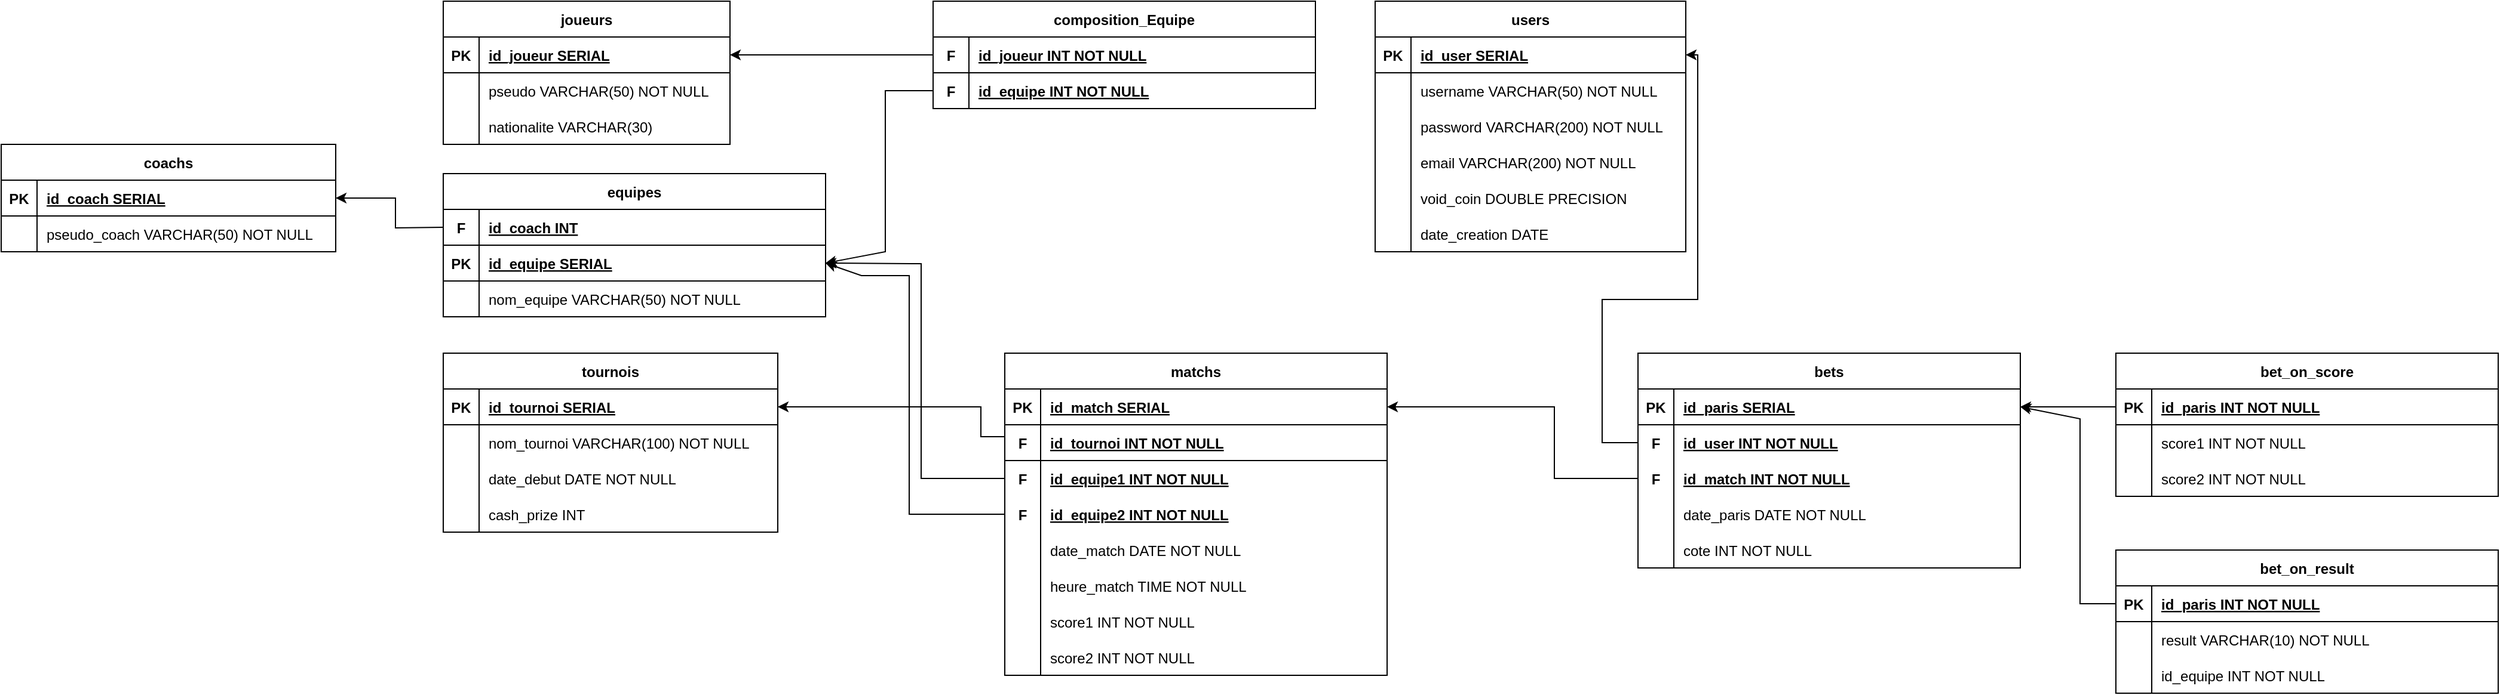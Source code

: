 <mxfile version="26.1.0">
  <diagram name="Page-1" id="vqbJrjX6fHMkQ4bgBdFh">
    <mxGraphModel dx="4336" dy="1039" grid="1" gridSize="10" guides="1" tooltips="1" connect="1" arrows="1" fold="1" page="1" pageScale="1" pageWidth="827" pageHeight="1169" math="0" shadow="0">
      <root>
        <mxCell id="0" />
        <mxCell id="1" parent="0" />
        <mxCell id="KpRYKvbn8rN9d8wlxw8i-1" value="tournois" style="shape=table;startSize=30;container=1;collapsible=1;childLayout=tableLayout;fixedRows=1;rowLines=0;fontStyle=1;align=center;resizeLast=1;" vertex="1" parent="1">
          <mxGeometry x="-1250" y="585" width="280" height="150" as="geometry" />
        </mxCell>
        <mxCell id="KpRYKvbn8rN9d8wlxw8i-2" value="" style="shape=tableRow;horizontal=0;startSize=0;swimlaneHead=0;swimlaneBody=0;fillColor=none;collapsible=0;dropTarget=0;points=[[0,0.5],[1,0.5]];portConstraint=eastwest;strokeColor=inherit;top=0;left=0;right=0;bottom=1;" vertex="1" parent="KpRYKvbn8rN9d8wlxw8i-1">
          <mxGeometry y="30" width="280" height="30" as="geometry" />
        </mxCell>
        <mxCell id="KpRYKvbn8rN9d8wlxw8i-3" value="PK" style="shape=partialRectangle;overflow=hidden;connectable=0;fillColor=none;strokeColor=inherit;top=0;left=0;bottom=0;right=0;fontStyle=1;" vertex="1" parent="KpRYKvbn8rN9d8wlxw8i-2">
          <mxGeometry width="30" height="30" as="geometry">
            <mxRectangle width="30" height="30" as="alternateBounds" />
          </mxGeometry>
        </mxCell>
        <mxCell id="KpRYKvbn8rN9d8wlxw8i-4" value="id_tournoi SERIAL " style="shape=partialRectangle;overflow=hidden;connectable=0;fillColor=none;align=left;strokeColor=inherit;top=0;left=0;bottom=0;right=0;spacingLeft=6;fontStyle=5;" vertex="1" parent="KpRYKvbn8rN9d8wlxw8i-2">
          <mxGeometry x="30" width="250" height="30" as="geometry">
            <mxRectangle width="250" height="30" as="alternateBounds" />
          </mxGeometry>
        </mxCell>
        <mxCell id="KpRYKvbn8rN9d8wlxw8i-5" value="" style="shape=tableRow;horizontal=0;startSize=0;swimlaneHead=0;swimlaneBody=0;fillColor=none;collapsible=0;dropTarget=0;points=[[0,0.5],[1,0.5]];portConstraint=eastwest;strokeColor=inherit;top=0;left=0;right=0;bottom=0;" vertex="1" parent="KpRYKvbn8rN9d8wlxw8i-1">
          <mxGeometry y="60" width="280" height="30" as="geometry" />
        </mxCell>
        <mxCell id="KpRYKvbn8rN9d8wlxw8i-6" value="" style="shape=partialRectangle;overflow=hidden;connectable=0;fillColor=none;strokeColor=inherit;top=0;left=0;bottom=0;right=0;" vertex="1" parent="KpRYKvbn8rN9d8wlxw8i-5">
          <mxGeometry width="30" height="30" as="geometry">
            <mxRectangle width="30" height="30" as="alternateBounds" />
          </mxGeometry>
        </mxCell>
        <mxCell id="KpRYKvbn8rN9d8wlxw8i-7" value="nom_tournoi VARCHAR(100) NOT NULL" style="shape=partialRectangle;overflow=hidden;connectable=0;fillColor=none;align=left;strokeColor=inherit;top=0;left=0;bottom=0;right=0;spacingLeft=6;" vertex="1" parent="KpRYKvbn8rN9d8wlxw8i-5">
          <mxGeometry x="30" width="250" height="30" as="geometry">
            <mxRectangle width="250" height="30" as="alternateBounds" />
          </mxGeometry>
        </mxCell>
        <mxCell id="KpRYKvbn8rN9d8wlxw8i-8" value="" style="shape=tableRow;horizontal=0;startSize=0;swimlaneHead=0;swimlaneBody=0;fillColor=none;collapsible=0;dropTarget=0;points=[[0,0.5],[1,0.5]];portConstraint=eastwest;strokeColor=inherit;top=0;left=0;right=0;bottom=0;" vertex="1" parent="KpRYKvbn8rN9d8wlxw8i-1">
          <mxGeometry y="90" width="280" height="30" as="geometry" />
        </mxCell>
        <mxCell id="KpRYKvbn8rN9d8wlxw8i-9" value="" style="shape=partialRectangle;overflow=hidden;connectable=0;fillColor=none;strokeColor=inherit;top=0;left=0;bottom=0;right=0;" vertex="1" parent="KpRYKvbn8rN9d8wlxw8i-8">
          <mxGeometry width="30" height="30" as="geometry">
            <mxRectangle width="30" height="30" as="alternateBounds" />
          </mxGeometry>
        </mxCell>
        <mxCell id="KpRYKvbn8rN9d8wlxw8i-10" value="date_debut DATE NOT NULL" style="shape=partialRectangle;overflow=hidden;connectable=0;fillColor=none;align=left;strokeColor=inherit;top=0;left=0;bottom=0;right=0;spacingLeft=6;" vertex="1" parent="KpRYKvbn8rN9d8wlxw8i-8">
          <mxGeometry x="30" width="250" height="30" as="geometry">
            <mxRectangle width="250" height="30" as="alternateBounds" />
          </mxGeometry>
        </mxCell>
        <mxCell id="KpRYKvbn8rN9d8wlxw8i-11" value="" style="shape=tableRow;horizontal=0;startSize=0;swimlaneHead=0;swimlaneBody=0;fillColor=none;collapsible=0;dropTarget=0;points=[[0,0.5],[1,0.5]];portConstraint=eastwest;strokeColor=inherit;top=0;left=0;right=0;bottom=0;" vertex="1" parent="KpRYKvbn8rN9d8wlxw8i-1">
          <mxGeometry y="120" width="280" height="30" as="geometry" />
        </mxCell>
        <mxCell id="KpRYKvbn8rN9d8wlxw8i-12" value="" style="shape=partialRectangle;overflow=hidden;connectable=0;fillColor=none;strokeColor=inherit;top=0;left=0;bottom=0;right=0;" vertex="1" parent="KpRYKvbn8rN9d8wlxw8i-11">
          <mxGeometry width="30" height="30" as="geometry">
            <mxRectangle width="30" height="30" as="alternateBounds" />
          </mxGeometry>
        </mxCell>
        <mxCell id="KpRYKvbn8rN9d8wlxw8i-13" value="cash_prize INT" style="shape=partialRectangle;overflow=hidden;connectable=0;fillColor=none;align=left;strokeColor=inherit;top=0;left=0;bottom=0;right=0;spacingLeft=6;" vertex="1" parent="KpRYKvbn8rN9d8wlxw8i-11">
          <mxGeometry x="30" width="250" height="30" as="geometry">
            <mxRectangle width="250" height="30" as="alternateBounds" />
          </mxGeometry>
        </mxCell>
        <mxCell id="KpRYKvbn8rN9d8wlxw8i-14" value="coachs" style="shape=table;startSize=30;container=1;collapsible=1;childLayout=tableLayout;fixedRows=1;rowLines=0;fontStyle=1;align=center;resizeLast=1;" vertex="1" parent="1">
          <mxGeometry x="-1620" y="410" width="280" height="90" as="geometry" />
        </mxCell>
        <mxCell id="KpRYKvbn8rN9d8wlxw8i-15" value="" style="shape=tableRow;horizontal=0;startSize=0;swimlaneHead=0;swimlaneBody=0;fillColor=none;collapsible=0;dropTarget=0;points=[[0,0.5],[1,0.5]];portConstraint=eastwest;strokeColor=inherit;top=0;left=0;right=0;bottom=1;" vertex="1" parent="KpRYKvbn8rN9d8wlxw8i-14">
          <mxGeometry y="30" width="280" height="30" as="geometry" />
        </mxCell>
        <mxCell id="KpRYKvbn8rN9d8wlxw8i-16" value="PK" style="shape=partialRectangle;overflow=hidden;connectable=0;fillColor=none;strokeColor=inherit;top=0;left=0;bottom=0;right=0;fontStyle=1;" vertex="1" parent="KpRYKvbn8rN9d8wlxw8i-15">
          <mxGeometry width="30" height="30" as="geometry">
            <mxRectangle width="30" height="30" as="alternateBounds" />
          </mxGeometry>
        </mxCell>
        <mxCell id="KpRYKvbn8rN9d8wlxw8i-17" value="id_coach SERIAL " style="shape=partialRectangle;overflow=hidden;connectable=0;fillColor=none;align=left;strokeColor=inherit;top=0;left=0;bottom=0;right=0;spacingLeft=6;fontStyle=5;" vertex="1" parent="KpRYKvbn8rN9d8wlxw8i-15">
          <mxGeometry x="30" width="250" height="30" as="geometry">
            <mxRectangle width="250" height="30" as="alternateBounds" />
          </mxGeometry>
        </mxCell>
        <mxCell id="KpRYKvbn8rN9d8wlxw8i-18" value="" style="shape=tableRow;horizontal=0;startSize=0;swimlaneHead=0;swimlaneBody=0;fillColor=none;collapsible=0;dropTarget=0;points=[[0,0.5],[1,0.5]];portConstraint=eastwest;strokeColor=inherit;top=0;left=0;right=0;bottom=0;" vertex="1" parent="KpRYKvbn8rN9d8wlxw8i-14">
          <mxGeometry y="60" width="280" height="30" as="geometry" />
        </mxCell>
        <mxCell id="KpRYKvbn8rN9d8wlxw8i-19" value="" style="shape=partialRectangle;overflow=hidden;connectable=0;fillColor=none;strokeColor=inherit;top=0;left=0;bottom=0;right=0;" vertex="1" parent="KpRYKvbn8rN9d8wlxw8i-18">
          <mxGeometry width="30" height="30" as="geometry">
            <mxRectangle width="30" height="30" as="alternateBounds" />
          </mxGeometry>
        </mxCell>
        <mxCell id="KpRYKvbn8rN9d8wlxw8i-20" value="pseudo_coach VARCHAR(50) NOT NULL" style="shape=partialRectangle;overflow=hidden;connectable=0;fillColor=none;align=left;strokeColor=inherit;top=0;left=0;bottom=0;right=0;spacingLeft=6;" vertex="1" parent="KpRYKvbn8rN9d8wlxw8i-18">
          <mxGeometry x="30" width="250" height="30" as="geometry">
            <mxRectangle width="250" height="30" as="alternateBounds" />
          </mxGeometry>
        </mxCell>
        <mxCell id="KpRYKvbn8rN9d8wlxw8i-21" value="equipes" style="shape=table;startSize=30;container=1;collapsible=1;childLayout=tableLayout;fixedRows=1;rowLines=0;fontStyle=1;align=center;resizeLast=1;" vertex="1" parent="1">
          <mxGeometry x="-1250" y="434.5" width="320" height="120" as="geometry" />
        </mxCell>
        <mxCell id="KpRYKvbn8rN9d8wlxw8i-22" value="" style="shape=tableRow;horizontal=0;startSize=0;swimlaneHead=0;swimlaneBody=0;fillColor=none;collapsible=0;dropTarget=0;points=[[0,0.5],[1,0.5]];portConstraint=eastwest;strokeColor=inherit;top=0;left=0;right=0;bottom=1;" vertex="1" parent="KpRYKvbn8rN9d8wlxw8i-21">
          <mxGeometry y="30" width="320" height="30" as="geometry" />
        </mxCell>
        <mxCell id="KpRYKvbn8rN9d8wlxw8i-23" value="F" style="shape=partialRectangle;overflow=hidden;connectable=0;fillColor=none;strokeColor=inherit;top=0;left=0;bottom=0;right=0;fontStyle=1;" vertex="1" parent="KpRYKvbn8rN9d8wlxw8i-22">
          <mxGeometry width="30" height="30" as="geometry">
            <mxRectangle width="30" height="30" as="alternateBounds" />
          </mxGeometry>
        </mxCell>
        <mxCell id="KpRYKvbn8rN9d8wlxw8i-24" value="id_coach INT" style="shape=partialRectangle;overflow=hidden;connectable=0;fillColor=none;align=left;strokeColor=inherit;top=0;left=0;bottom=0;right=0;spacingLeft=6;fontStyle=5;" vertex="1" parent="KpRYKvbn8rN9d8wlxw8i-22">
          <mxGeometry x="30" width="290" height="30" as="geometry">
            <mxRectangle width="290" height="30" as="alternateBounds" />
          </mxGeometry>
        </mxCell>
        <mxCell id="KpRYKvbn8rN9d8wlxw8i-25" value="" style="shape=tableRow;horizontal=0;startSize=0;swimlaneHead=0;swimlaneBody=0;fillColor=none;collapsible=0;dropTarget=0;points=[[0,0.5],[1,0.5]];portConstraint=eastwest;strokeColor=inherit;top=0;left=0;right=0;bottom=1;" vertex="1" parent="KpRYKvbn8rN9d8wlxw8i-21">
          <mxGeometry y="60" width="320" height="30" as="geometry" />
        </mxCell>
        <mxCell id="KpRYKvbn8rN9d8wlxw8i-26" value="PK" style="shape=partialRectangle;overflow=hidden;connectable=0;fillColor=none;strokeColor=inherit;top=0;left=0;bottom=0;right=0;fontStyle=1;" vertex="1" parent="KpRYKvbn8rN9d8wlxw8i-25">
          <mxGeometry width="30" height="30" as="geometry">
            <mxRectangle width="30" height="30" as="alternateBounds" />
          </mxGeometry>
        </mxCell>
        <mxCell id="KpRYKvbn8rN9d8wlxw8i-27" value="id_equipe SERIAL " style="shape=partialRectangle;overflow=hidden;connectable=0;fillColor=none;align=left;strokeColor=inherit;top=0;left=0;bottom=0;right=0;spacingLeft=6;fontStyle=5;" vertex="1" parent="KpRYKvbn8rN9d8wlxw8i-25">
          <mxGeometry x="30" width="290" height="30" as="geometry">
            <mxRectangle width="290" height="30" as="alternateBounds" />
          </mxGeometry>
        </mxCell>
        <mxCell id="KpRYKvbn8rN9d8wlxw8i-28" value="" style="shape=tableRow;horizontal=0;startSize=0;swimlaneHead=0;swimlaneBody=0;fillColor=none;collapsible=0;dropTarget=0;points=[[0,0.5],[1,0.5]];portConstraint=eastwest;strokeColor=inherit;top=0;left=0;right=0;bottom=0;" vertex="1" parent="KpRYKvbn8rN9d8wlxw8i-21">
          <mxGeometry y="90" width="320" height="30" as="geometry" />
        </mxCell>
        <mxCell id="KpRYKvbn8rN9d8wlxw8i-29" value="" style="shape=partialRectangle;overflow=hidden;connectable=0;fillColor=none;strokeColor=inherit;top=0;left=0;bottom=0;right=0;" vertex="1" parent="KpRYKvbn8rN9d8wlxw8i-28">
          <mxGeometry width="30" height="30" as="geometry">
            <mxRectangle width="30" height="30" as="alternateBounds" />
          </mxGeometry>
        </mxCell>
        <mxCell id="KpRYKvbn8rN9d8wlxw8i-30" value="nom_equipe VARCHAR(50) NOT NULL" style="shape=partialRectangle;overflow=hidden;connectable=0;fillColor=none;align=left;strokeColor=inherit;top=0;left=0;bottom=0;right=0;spacingLeft=6;" vertex="1" parent="KpRYKvbn8rN9d8wlxw8i-28">
          <mxGeometry x="30" width="290" height="30" as="geometry">
            <mxRectangle width="290" height="30" as="alternateBounds" />
          </mxGeometry>
        </mxCell>
        <mxCell id="KpRYKvbn8rN9d8wlxw8i-34" value="joueurs" style="shape=table;startSize=30;container=1;collapsible=1;childLayout=tableLayout;fixedRows=1;rowLines=0;fontStyle=1;align=center;resizeLast=1;" vertex="1" parent="1">
          <mxGeometry x="-1250" y="290" width="240" height="120" as="geometry" />
        </mxCell>
        <mxCell id="KpRYKvbn8rN9d8wlxw8i-35" value="" style="shape=tableRow;horizontal=0;startSize=0;swimlaneHead=0;swimlaneBody=0;fillColor=none;collapsible=0;dropTarget=0;points=[[0,0.5],[1,0.5]];portConstraint=eastwest;strokeColor=inherit;top=0;left=0;right=0;bottom=1;" vertex="1" parent="KpRYKvbn8rN9d8wlxw8i-34">
          <mxGeometry y="30" width="240" height="30" as="geometry" />
        </mxCell>
        <mxCell id="KpRYKvbn8rN9d8wlxw8i-36" value="PK" style="shape=partialRectangle;overflow=hidden;connectable=0;fillColor=none;strokeColor=inherit;top=0;left=0;bottom=0;right=0;fontStyle=1;" vertex="1" parent="KpRYKvbn8rN9d8wlxw8i-35">
          <mxGeometry width="30" height="30" as="geometry">
            <mxRectangle width="30" height="30" as="alternateBounds" />
          </mxGeometry>
        </mxCell>
        <mxCell id="KpRYKvbn8rN9d8wlxw8i-37" value="id_joueur SERIAL " style="shape=partialRectangle;overflow=hidden;connectable=0;fillColor=none;align=left;strokeColor=inherit;top=0;left=0;bottom=0;right=0;spacingLeft=6;fontStyle=5;" vertex="1" parent="KpRYKvbn8rN9d8wlxw8i-35">
          <mxGeometry x="30" width="210" height="30" as="geometry">
            <mxRectangle width="210" height="30" as="alternateBounds" />
          </mxGeometry>
        </mxCell>
        <mxCell id="KpRYKvbn8rN9d8wlxw8i-38" value="" style="shape=tableRow;horizontal=0;startSize=0;swimlaneHead=0;swimlaneBody=0;fillColor=none;collapsible=0;dropTarget=0;points=[[0,0.5],[1,0.5]];portConstraint=eastwest;strokeColor=inherit;top=0;left=0;right=0;bottom=0;" vertex="1" parent="KpRYKvbn8rN9d8wlxw8i-34">
          <mxGeometry y="60" width="240" height="30" as="geometry" />
        </mxCell>
        <mxCell id="KpRYKvbn8rN9d8wlxw8i-39" value="" style="shape=partialRectangle;overflow=hidden;connectable=0;fillColor=none;strokeColor=inherit;top=0;left=0;bottom=0;right=0;" vertex="1" parent="KpRYKvbn8rN9d8wlxw8i-38">
          <mxGeometry width="30" height="30" as="geometry">
            <mxRectangle width="30" height="30" as="alternateBounds" />
          </mxGeometry>
        </mxCell>
        <mxCell id="KpRYKvbn8rN9d8wlxw8i-40" value="pseudo VARCHAR(50) NOT NULL" style="shape=partialRectangle;overflow=hidden;connectable=0;fillColor=none;align=left;strokeColor=inherit;top=0;left=0;bottom=0;right=0;spacingLeft=6;" vertex="1" parent="KpRYKvbn8rN9d8wlxw8i-38">
          <mxGeometry x="30" width="210" height="30" as="geometry">
            <mxRectangle width="210" height="30" as="alternateBounds" />
          </mxGeometry>
        </mxCell>
        <mxCell id="KpRYKvbn8rN9d8wlxw8i-41" value="" style="shape=tableRow;horizontal=0;startSize=0;swimlaneHead=0;swimlaneBody=0;fillColor=none;collapsible=0;dropTarget=0;points=[[0,0.5],[1,0.5]];portConstraint=eastwest;strokeColor=inherit;top=0;left=0;right=0;bottom=0;" vertex="1" parent="KpRYKvbn8rN9d8wlxw8i-34">
          <mxGeometry y="90" width="240" height="30" as="geometry" />
        </mxCell>
        <mxCell id="KpRYKvbn8rN9d8wlxw8i-42" value="" style="shape=partialRectangle;overflow=hidden;connectable=0;fillColor=none;strokeColor=inherit;top=0;left=0;bottom=0;right=0;" vertex="1" parent="KpRYKvbn8rN9d8wlxw8i-41">
          <mxGeometry width="30" height="30" as="geometry">
            <mxRectangle width="30" height="30" as="alternateBounds" />
          </mxGeometry>
        </mxCell>
        <mxCell id="KpRYKvbn8rN9d8wlxw8i-43" value="nationalite VARCHAR(30)" style="shape=partialRectangle;overflow=hidden;connectable=0;fillColor=none;align=left;strokeColor=inherit;top=0;left=0;bottom=0;right=0;spacingLeft=6;" vertex="1" parent="KpRYKvbn8rN9d8wlxw8i-41">
          <mxGeometry x="30" width="210" height="30" as="geometry">
            <mxRectangle width="210" height="30" as="alternateBounds" />
          </mxGeometry>
        </mxCell>
        <mxCell id="KpRYKvbn8rN9d8wlxw8i-44" value="composition_Equipe" style="shape=table;startSize=30;container=1;collapsible=1;childLayout=tableLayout;fixedRows=1;rowLines=0;fontStyle=1;align=center;resizeLast=1;" vertex="1" parent="1">
          <mxGeometry x="-840" y="290" width="320" height="90" as="geometry" />
        </mxCell>
        <mxCell id="KpRYKvbn8rN9d8wlxw8i-45" value="" style="shape=tableRow;horizontal=0;startSize=0;swimlaneHead=0;swimlaneBody=0;fillColor=none;collapsible=0;dropTarget=0;points=[[0,0.5],[1,0.5]];portConstraint=eastwest;strokeColor=inherit;top=0;left=0;right=0;bottom=1;" vertex="1" parent="KpRYKvbn8rN9d8wlxw8i-44">
          <mxGeometry y="30" width="320" height="30" as="geometry" />
        </mxCell>
        <mxCell id="KpRYKvbn8rN9d8wlxw8i-46" value="F" style="shape=partialRectangle;overflow=hidden;connectable=0;fillColor=none;strokeColor=inherit;top=0;left=0;bottom=0;right=0;fontStyle=1;" vertex="1" parent="KpRYKvbn8rN9d8wlxw8i-45">
          <mxGeometry width="30" height="30" as="geometry">
            <mxRectangle width="30" height="30" as="alternateBounds" />
          </mxGeometry>
        </mxCell>
        <mxCell id="KpRYKvbn8rN9d8wlxw8i-47" value="id_joueur INT NOT NULL" style="shape=partialRectangle;overflow=hidden;connectable=0;fillColor=none;align=left;strokeColor=inherit;top=0;left=0;bottom=0;right=0;spacingLeft=6;fontStyle=5;" vertex="1" parent="KpRYKvbn8rN9d8wlxw8i-45">
          <mxGeometry x="30" width="290" height="30" as="geometry">
            <mxRectangle width="290" height="30" as="alternateBounds" />
          </mxGeometry>
        </mxCell>
        <mxCell id="KpRYKvbn8rN9d8wlxw8i-48" value="" style="shape=tableRow;horizontal=0;startSize=0;swimlaneHead=0;swimlaneBody=0;fillColor=none;collapsible=0;dropTarget=0;points=[[0,0.5],[1,0.5]];portConstraint=eastwest;strokeColor=inherit;top=0;left=0;right=0;bottom=1;" vertex="1" parent="KpRYKvbn8rN9d8wlxw8i-44">
          <mxGeometry y="60" width="320" height="30" as="geometry" />
        </mxCell>
        <mxCell id="KpRYKvbn8rN9d8wlxw8i-49" value="F" style="shape=partialRectangle;overflow=hidden;connectable=0;fillColor=none;strokeColor=inherit;top=0;left=0;bottom=0;right=0;fontStyle=1;" vertex="1" parent="KpRYKvbn8rN9d8wlxw8i-48">
          <mxGeometry width="30" height="30" as="geometry">
            <mxRectangle width="30" height="30" as="alternateBounds" />
          </mxGeometry>
        </mxCell>
        <mxCell id="KpRYKvbn8rN9d8wlxw8i-50" value="id_equipe INT NOT NULL" style="shape=partialRectangle;overflow=hidden;connectable=0;fillColor=none;align=left;strokeColor=inherit;top=0;left=0;bottom=0;right=0;spacingLeft=6;fontStyle=5;" vertex="1" parent="KpRYKvbn8rN9d8wlxw8i-48">
          <mxGeometry x="30" width="290" height="30" as="geometry">
            <mxRectangle width="290" height="30" as="alternateBounds" />
          </mxGeometry>
        </mxCell>
        <mxCell id="KpRYKvbn8rN9d8wlxw8i-57" value="matchs" style="shape=table;startSize=30;container=1;collapsible=1;childLayout=tableLayout;fixedRows=1;rowLines=0;fontStyle=1;align=center;resizeLast=1;" vertex="1" parent="1">
          <mxGeometry x="-780" y="585" width="320" height="270" as="geometry">
            <mxRectangle x="-780" y="585" width="80" height="30" as="alternateBounds" />
          </mxGeometry>
        </mxCell>
        <mxCell id="KpRYKvbn8rN9d8wlxw8i-61" value="" style="shape=tableRow;horizontal=0;startSize=0;swimlaneHead=0;swimlaneBody=0;fillColor=none;collapsible=0;dropTarget=0;points=[[0,0.5],[1,0.5]];portConstraint=eastwest;strokeColor=inherit;top=0;left=0;right=0;bottom=1;" vertex="1" parent="KpRYKvbn8rN9d8wlxw8i-57">
          <mxGeometry y="30" width="320" height="30" as="geometry" />
        </mxCell>
        <mxCell id="KpRYKvbn8rN9d8wlxw8i-62" value="PK" style="shape=partialRectangle;overflow=hidden;connectable=0;fillColor=none;strokeColor=inherit;top=0;left=0;bottom=0;right=0;fontStyle=1;" vertex="1" parent="KpRYKvbn8rN9d8wlxw8i-61">
          <mxGeometry width="30" height="30" as="geometry">
            <mxRectangle width="30" height="30" as="alternateBounds" />
          </mxGeometry>
        </mxCell>
        <mxCell id="KpRYKvbn8rN9d8wlxw8i-63" value="id_match SERIAL " style="shape=partialRectangle;overflow=hidden;connectable=0;fillColor=none;align=left;strokeColor=inherit;top=0;left=0;bottom=0;right=0;spacingLeft=6;fontStyle=5;" vertex="1" parent="KpRYKvbn8rN9d8wlxw8i-61">
          <mxGeometry x="30" width="290" height="30" as="geometry">
            <mxRectangle width="290" height="30" as="alternateBounds" />
          </mxGeometry>
        </mxCell>
        <mxCell id="KpRYKvbn8rN9d8wlxw8i-58" value="" style="shape=tableRow;horizontal=0;startSize=0;swimlaneHead=0;swimlaneBody=0;fillColor=none;collapsible=0;dropTarget=0;points=[[0,0.5],[1,0.5]];portConstraint=eastwest;strokeColor=inherit;top=0;left=0;right=0;bottom=1;" vertex="1" parent="KpRYKvbn8rN9d8wlxw8i-57">
          <mxGeometry y="60" width="320" height="30" as="geometry" />
        </mxCell>
        <mxCell id="KpRYKvbn8rN9d8wlxw8i-59" value="F" style="shape=partialRectangle;overflow=hidden;connectable=0;fillColor=none;strokeColor=inherit;top=0;left=0;bottom=0;right=0;fontStyle=1;" vertex="1" parent="KpRYKvbn8rN9d8wlxw8i-58">
          <mxGeometry width="30" height="30" as="geometry">
            <mxRectangle width="30" height="30" as="alternateBounds" />
          </mxGeometry>
        </mxCell>
        <mxCell id="KpRYKvbn8rN9d8wlxw8i-60" value="id_tournoi INT NOT NULL" style="shape=partialRectangle;overflow=hidden;connectable=0;fillColor=none;align=left;strokeColor=inherit;top=0;left=0;bottom=0;right=0;spacingLeft=6;fontStyle=5;" vertex="1" parent="KpRYKvbn8rN9d8wlxw8i-58">
          <mxGeometry x="30" width="290" height="30" as="geometry">
            <mxRectangle width="290" height="30" as="alternateBounds" />
          </mxGeometry>
        </mxCell>
        <mxCell id="KpRYKvbn8rN9d8wlxw8i-70" value="" style="shape=tableRow;horizontal=0;startSize=0;swimlaneHead=0;swimlaneBody=0;fillColor=none;collapsible=0;dropTarget=0;points=[[0,0.5],[1,0.5]];portConstraint=eastwest;strokeColor=inherit;top=0;left=0;right=0;bottom=0;" vertex="1" parent="KpRYKvbn8rN9d8wlxw8i-57">
          <mxGeometry y="90" width="320" height="30" as="geometry" />
        </mxCell>
        <mxCell id="KpRYKvbn8rN9d8wlxw8i-71" value="F" style="shape=partialRectangle;overflow=hidden;connectable=0;fillColor=none;strokeColor=inherit;top=0;left=0;bottom=0;right=0;fontStyle=1" vertex="1" parent="KpRYKvbn8rN9d8wlxw8i-70">
          <mxGeometry width="30" height="30" as="geometry">
            <mxRectangle width="30" height="30" as="alternateBounds" />
          </mxGeometry>
        </mxCell>
        <mxCell id="KpRYKvbn8rN9d8wlxw8i-72" value="id_equipe1 INT NOT NULL" style="shape=partialRectangle;overflow=hidden;connectable=0;fillColor=none;align=left;strokeColor=inherit;top=0;left=0;bottom=0;right=0;spacingLeft=6;fontStyle=5" vertex="1" parent="KpRYKvbn8rN9d8wlxw8i-70">
          <mxGeometry x="30" width="290" height="30" as="geometry">
            <mxRectangle width="290" height="30" as="alternateBounds" />
          </mxGeometry>
        </mxCell>
        <mxCell id="KpRYKvbn8rN9d8wlxw8i-73" value="" style="shape=tableRow;horizontal=0;startSize=0;swimlaneHead=0;swimlaneBody=0;fillColor=none;collapsible=0;dropTarget=0;points=[[0,0.5],[1,0.5]];portConstraint=eastwest;strokeColor=inherit;top=0;left=0;right=0;bottom=0;" vertex="1" parent="KpRYKvbn8rN9d8wlxw8i-57">
          <mxGeometry y="120" width="320" height="30" as="geometry" />
        </mxCell>
        <mxCell id="KpRYKvbn8rN9d8wlxw8i-74" value="F" style="shape=partialRectangle;overflow=hidden;connectable=0;top=0;left=0;bottom=0;right=0;fontStyle=1;fillColor=none;strokeWidth=4;" vertex="1" parent="KpRYKvbn8rN9d8wlxw8i-73">
          <mxGeometry width="30" height="30" as="geometry">
            <mxRectangle width="30" height="30" as="alternateBounds" />
          </mxGeometry>
        </mxCell>
        <mxCell id="KpRYKvbn8rN9d8wlxw8i-75" value="id_equipe2 INT NOT NULL" style="shape=partialRectangle;overflow=hidden;connectable=0;fillColor=none;align=left;strokeColor=inherit;top=0;left=0;bottom=0;right=0;spacingLeft=6;fontStyle=5" vertex="1" parent="KpRYKvbn8rN9d8wlxw8i-73">
          <mxGeometry x="30" width="290" height="30" as="geometry">
            <mxRectangle width="290" height="30" as="alternateBounds" />
          </mxGeometry>
        </mxCell>
        <mxCell id="KpRYKvbn8rN9d8wlxw8i-64" value="" style="shape=tableRow;horizontal=0;startSize=0;swimlaneHead=0;swimlaneBody=0;fillColor=none;collapsible=0;dropTarget=0;points=[[0,0.5],[1,0.5]];portConstraint=eastwest;strokeColor=inherit;top=0;left=0;right=0;bottom=0;" vertex="1" parent="KpRYKvbn8rN9d8wlxw8i-57">
          <mxGeometry y="150" width="320" height="30" as="geometry" />
        </mxCell>
        <mxCell id="KpRYKvbn8rN9d8wlxw8i-65" value="" style="shape=partialRectangle;overflow=hidden;connectable=0;fillColor=none;strokeColor=inherit;top=0;left=0;bottom=0;right=0;" vertex="1" parent="KpRYKvbn8rN9d8wlxw8i-64">
          <mxGeometry width="30" height="30" as="geometry">
            <mxRectangle width="30" height="30" as="alternateBounds" />
          </mxGeometry>
        </mxCell>
        <mxCell id="KpRYKvbn8rN9d8wlxw8i-66" value="date_match DATE NOT NULL" style="shape=partialRectangle;overflow=hidden;connectable=0;fillColor=none;align=left;strokeColor=inherit;top=0;left=0;bottom=0;right=0;spacingLeft=6;" vertex="1" parent="KpRYKvbn8rN9d8wlxw8i-64">
          <mxGeometry x="30" width="290" height="30" as="geometry">
            <mxRectangle width="290" height="30" as="alternateBounds" />
          </mxGeometry>
        </mxCell>
        <mxCell id="KpRYKvbn8rN9d8wlxw8i-67" value="" style="shape=tableRow;horizontal=0;startSize=0;swimlaneHead=0;swimlaneBody=0;fillColor=none;collapsible=0;dropTarget=0;points=[[0,0.5],[1,0.5]];portConstraint=eastwest;strokeColor=inherit;top=0;left=0;right=0;bottom=0;" vertex="1" parent="KpRYKvbn8rN9d8wlxw8i-57">
          <mxGeometry y="180" width="320" height="30" as="geometry" />
        </mxCell>
        <mxCell id="KpRYKvbn8rN9d8wlxw8i-68" value="" style="shape=partialRectangle;overflow=hidden;connectable=0;fillColor=none;strokeColor=inherit;top=0;left=0;bottom=0;right=0;" vertex="1" parent="KpRYKvbn8rN9d8wlxw8i-67">
          <mxGeometry width="30" height="30" as="geometry">
            <mxRectangle width="30" height="30" as="alternateBounds" />
          </mxGeometry>
        </mxCell>
        <mxCell id="KpRYKvbn8rN9d8wlxw8i-69" value="heure_match TIME NOT NULL" style="shape=partialRectangle;overflow=hidden;connectable=0;fillColor=none;align=left;strokeColor=inherit;top=0;left=0;bottom=0;right=0;spacingLeft=6;" vertex="1" parent="KpRYKvbn8rN9d8wlxw8i-67">
          <mxGeometry x="30" width="290" height="30" as="geometry">
            <mxRectangle width="290" height="30" as="alternateBounds" />
          </mxGeometry>
        </mxCell>
        <mxCell id="KpRYKvbn8rN9d8wlxw8i-76" value="" style="shape=tableRow;horizontal=0;startSize=0;swimlaneHead=0;swimlaneBody=0;fillColor=none;collapsible=0;dropTarget=0;points=[[0,0.5],[1,0.5]];portConstraint=eastwest;strokeColor=inherit;top=0;left=0;right=0;bottom=0;" vertex="1" parent="KpRYKvbn8rN9d8wlxw8i-57">
          <mxGeometry y="210" width="320" height="30" as="geometry" />
        </mxCell>
        <mxCell id="KpRYKvbn8rN9d8wlxw8i-77" value="" style="shape=partialRectangle;overflow=hidden;connectable=0;fillColor=none;strokeColor=inherit;top=0;left=0;bottom=0;right=0;" vertex="1" parent="KpRYKvbn8rN9d8wlxw8i-76">
          <mxGeometry width="30" height="30" as="geometry">
            <mxRectangle width="30" height="30" as="alternateBounds" />
          </mxGeometry>
        </mxCell>
        <mxCell id="KpRYKvbn8rN9d8wlxw8i-78" value="score1 INT NOT NULL" style="shape=partialRectangle;overflow=hidden;connectable=0;fillColor=none;align=left;strokeColor=inherit;top=0;left=0;bottom=0;right=0;spacingLeft=6;" vertex="1" parent="KpRYKvbn8rN9d8wlxw8i-76">
          <mxGeometry x="30" width="290" height="30" as="geometry">
            <mxRectangle width="290" height="30" as="alternateBounds" />
          </mxGeometry>
        </mxCell>
        <mxCell id="KpRYKvbn8rN9d8wlxw8i-79" value="" style="shape=tableRow;horizontal=0;startSize=0;swimlaneHead=0;swimlaneBody=0;fillColor=none;collapsible=0;dropTarget=0;points=[[0,0.5],[1,0.5]];portConstraint=eastwest;strokeColor=inherit;top=0;left=0;right=0;bottom=0;" vertex="1" parent="KpRYKvbn8rN9d8wlxw8i-57">
          <mxGeometry y="240" width="320" height="30" as="geometry" />
        </mxCell>
        <mxCell id="KpRYKvbn8rN9d8wlxw8i-80" value="" style="shape=partialRectangle;overflow=hidden;connectable=0;fillColor=none;strokeColor=inherit;top=0;left=0;bottom=0;right=0;" vertex="1" parent="KpRYKvbn8rN9d8wlxw8i-79">
          <mxGeometry width="30" height="30" as="geometry">
            <mxRectangle width="30" height="30" as="alternateBounds" />
          </mxGeometry>
        </mxCell>
        <mxCell id="KpRYKvbn8rN9d8wlxw8i-81" value="score2 INT NOT NULL" style="shape=partialRectangle;overflow=hidden;connectable=0;fillColor=none;align=left;strokeColor=inherit;top=0;left=0;bottom=0;right=0;spacingLeft=6;" vertex="1" parent="KpRYKvbn8rN9d8wlxw8i-79">
          <mxGeometry x="30" width="290" height="30" as="geometry">
            <mxRectangle width="290" height="30" as="alternateBounds" />
          </mxGeometry>
        </mxCell>
        <mxCell id="KpRYKvbn8rN9d8wlxw8i-154" value="users" style="shape=table;startSize=30;container=1;collapsible=1;childLayout=tableLayout;fixedRows=1;rowLines=0;fontStyle=1;align=center;resizeLast=1;" vertex="1" parent="1">
          <mxGeometry x="-470" y="290" width="260" height="210" as="geometry" />
        </mxCell>
        <mxCell id="KpRYKvbn8rN9d8wlxw8i-155" value="" style="shape=tableRow;horizontal=0;startSize=0;swimlaneHead=0;swimlaneBody=0;fillColor=none;collapsible=0;dropTarget=0;points=[[0,0.5],[1,0.5]];portConstraint=eastwest;strokeColor=inherit;top=0;left=0;right=0;bottom=1;" vertex="1" parent="KpRYKvbn8rN9d8wlxw8i-154">
          <mxGeometry y="30" width="260" height="30" as="geometry" />
        </mxCell>
        <mxCell id="KpRYKvbn8rN9d8wlxw8i-156" value="PK" style="shape=partialRectangle;overflow=hidden;connectable=0;fillColor=none;strokeColor=inherit;top=0;left=0;bottom=0;right=0;fontStyle=1;" vertex="1" parent="KpRYKvbn8rN9d8wlxw8i-155">
          <mxGeometry width="30" height="30" as="geometry">
            <mxRectangle width="30" height="30" as="alternateBounds" />
          </mxGeometry>
        </mxCell>
        <mxCell id="KpRYKvbn8rN9d8wlxw8i-157" value="id_user SERIAL " style="shape=partialRectangle;overflow=hidden;connectable=0;fillColor=none;align=left;strokeColor=inherit;top=0;left=0;bottom=0;right=0;spacingLeft=6;fontStyle=5;" vertex="1" parent="KpRYKvbn8rN9d8wlxw8i-155">
          <mxGeometry x="30" width="230" height="30" as="geometry">
            <mxRectangle width="230" height="30" as="alternateBounds" />
          </mxGeometry>
        </mxCell>
        <mxCell id="KpRYKvbn8rN9d8wlxw8i-158" value="" style="shape=tableRow;horizontal=0;startSize=0;swimlaneHead=0;swimlaneBody=0;fillColor=none;collapsible=0;dropTarget=0;points=[[0,0.5],[1,0.5]];portConstraint=eastwest;strokeColor=inherit;top=0;left=0;right=0;bottom=0;" vertex="1" parent="KpRYKvbn8rN9d8wlxw8i-154">
          <mxGeometry y="60" width="260" height="30" as="geometry" />
        </mxCell>
        <mxCell id="KpRYKvbn8rN9d8wlxw8i-159" value="" style="shape=partialRectangle;overflow=hidden;connectable=0;fillColor=none;strokeColor=inherit;top=0;left=0;bottom=0;right=0;" vertex="1" parent="KpRYKvbn8rN9d8wlxw8i-158">
          <mxGeometry width="30" height="30" as="geometry">
            <mxRectangle width="30" height="30" as="alternateBounds" />
          </mxGeometry>
        </mxCell>
        <mxCell id="KpRYKvbn8rN9d8wlxw8i-160" value="username VARCHAR(50) NOT NULL" style="shape=partialRectangle;overflow=hidden;connectable=0;fillColor=none;align=left;strokeColor=inherit;top=0;left=0;bottom=0;right=0;spacingLeft=6;" vertex="1" parent="KpRYKvbn8rN9d8wlxw8i-158">
          <mxGeometry x="30" width="230" height="30" as="geometry">
            <mxRectangle width="230" height="30" as="alternateBounds" />
          </mxGeometry>
        </mxCell>
        <mxCell id="KpRYKvbn8rN9d8wlxw8i-161" value="" style="shape=tableRow;horizontal=0;startSize=0;swimlaneHead=0;swimlaneBody=0;fillColor=none;collapsible=0;dropTarget=0;points=[[0,0.5],[1,0.5]];portConstraint=eastwest;strokeColor=inherit;top=0;left=0;right=0;bottom=0;" vertex="1" parent="KpRYKvbn8rN9d8wlxw8i-154">
          <mxGeometry y="90" width="260" height="30" as="geometry" />
        </mxCell>
        <mxCell id="KpRYKvbn8rN9d8wlxw8i-162" value="" style="shape=partialRectangle;overflow=hidden;connectable=0;fillColor=none;strokeColor=inherit;top=0;left=0;bottom=0;right=0;" vertex="1" parent="KpRYKvbn8rN9d8wlxw8i-161">
          <mxGeometry width="30" height="30" as="geometry">
            <mxRectangle width="30" height="30" as="alternateBounds" />
          </mxGeometry>
        </mxCell>
        <mxCell id="KpRYKvbn8rN9d8wlxw8i-163" value="password VARCHAR(200) NOT NULL" style="shape=partialRectangle;overflow=hidden;connectable=0;fillColor=none;align=left;strokeColor=inherit;top=0;left=0;bottom=0;right=0;spacingLeft=6;" vertex="1" parent="KpRYKvbn8rN9d8wlxw8i-161">
          <mxGeometry x="30" width="230" height="30" as="geometry">
            <mxRectangle width="230" height="30" as="alternateBounds" />
          </mxGeometry>
        </mxCell>
        <mxCell id="KpRYKvbn8rN9d8wlxw8i-164" value="" style="shape=tableRow;horizontal=0;startSize=0;swimlaneHead=0;swimlaneBody=0;fillColor=none;collapsible=0;dropTarget=0;points=[[0,0.5],[1,0.5]];portConstraint=eastwest;strokeColor=inherit;top=0;left=0;right=0;bottom=0;" vertex="1" parent="KpRYKvbn8rN9d8wlxw8i-154">
          <mxGeometry y="120" width="260" height="30" as="geometry" />
        </mxCell>
        <mxCell id="KpRYKvbn8rN9d8wlxw8i-165" value="" style="shape=partialRectangle;overflow=hidden;connectable=0;fillColor=none;strokeColor=inherit;top=0;left=0;bottom=0;right=0;" vertex="1" parent="KpRYKvbn8rN9d8wlxw8i-164">
          <mxGeometry width="30" height="30" as="geometry">
            <mxRectangle width="30" height="30" as="alternateBounds" />
          </mxGeometry>
        </mxCell>
        <mxCell id="KpRYKvbn8rN9d8wlxw8i-166" value="email VARCHAR(200) NOT NULL" style="shape=partialRectangle;overflow=hidden;connectable=0;fillColor=none;align=left;strokeColor=inherit;top=0;left=0;bottom=0;right=0;spacingLeft=6;" vertex="1" parent="KpRYKvbn8rN9d8wlxw8i-164">
          <mxGeometry x="30" width="230" height="30" as="geometry">
            <mxRectangle width="230" height="30" as="alternateBounds" />
          </mxGeometry>
        </mxCell>
        <mxCell id="KpRYKvbn8rN9d8wlxw8i-167" value="" style="shape=tableRow;horizontal=0;startSize=0;swimlaneHead=0;swimlaneBody=0;fillColor=none;collapsible=0;dropTarget=0;points=[[0,0.5],[1,0.5]];portConstraint=eastwest;strokeColor=inherit;top=0;left=0;right=0;bottom=0;" vertex="1" parent="KpRYKvbn8rN9d8wlxw8i-154">
          <mxGeometry y="150" width="260" height="30" as="geometry" />
        </mxCell>
        <mxCell id="KpRYKvbn8rN9d8wlxw8i-168" value="" style="shape=partialRectangle;overflow=hidden;connectable=0;fillColor=none;strokeColor=inherit;top=0;left=0;bottom=0;right=0;" vertex="1" parent="KpRYKvbn8rN9d8wlxw8i-167">
          <mxGeometry width="30" height="30" as="geometry">
            <mxRectangle width="30" height="30" as="alternateBounds" />
          </mxGeometry>
        </mxCell>
        <mxCell id="KpRYKvbn8rN9d8wlxw8i-169" value="void_coin DOUBLE PRECISION" style="shape=partialRectangle;overflow=hidden;connectable=0;fillColor=none;align=left;strokeColor=inherit;top=0;left=0;bottom=0;right=0;spacingLeft=6;" vertex="1" parent="KpRYKvbn8rN9d8wlxw8i-167">
          <mxGeometry x="30" width="230" height="30" as="geometry">
            <mxRectangle width="230" height="30" as="alternateBounds" />
          </mxGeometry>
        </mxCell>
        <mxCell id="KpRYKvbn8rN9d8wlxw8i-170" value="" style="shape=tableRow;horizontal=0;startSize=0;swimlaneHead=0;swimlaneBody=0;fillColor=none;collapsible=0;dropTarget=0;points=[[0,0.5],[1,0.5]];portConstraint=eastwest;strokeColor=inherit;top=0;left=0;right=0;bottom=0;" vertex="1" parent="KpRYKvbn8rN9d8wlxw8i-154">
          <mxGeometry y="180" width="260" height="30" as="geometry" />
        </mxCell>
        <mxCell id="KpRYKvbn8rN9d8wlxw8i-171" value="" style="shape=partialRectangle;overflow=hidden;connectable=0;fillColor=none;strokeColor=inherit;top=0;left=0;bottom=0;right=0;" vertex="1" parent="KpRYKvbn8rN9d8wlxw8i-170">
          <mxGeometry width="30" height="30" as="geometry">
            <mxRectangle width="30" height="30" as="alternateBounds" />
          </mxGeometry>
        </mxCell>
        <mxCell id="KpRYKvbn8rN9d8wlxw8i-172" value="date_creation DATE" style="shape=partialRectangle;overflow=hidden;connectable=0;fillColor=none;align=left;strokeColor=inherit;top=0;left=0;bottom=0;right=0;spacingLeft=6;" vertex="1" parent="KpRYKvbn8rN9d8wlxw8i-170">
          <mxGeometry x="30" width="230" height="30" as="geometry">
            <mxRectangle width="230" height="30" as="alternateBounds" />
          </mxGeometry>
        </mxCell>
        <mxCell id="KpRYKvbn8rN9d8wlxw8i-173" value="" style="endArrow=classic;html=1;rounded=0;entryX=1;entryY=0.5;entryDx=0;entryDy=0;exitX=0;exitY=0.5;exitDx=0;exitDy=0;" edge="1" parent="1" source="KpRYKvbn8rN9d8wlxw8i-22" target="KpRYKvbn8rN9d8wlxw8i-15">
          <mxGeometry width="50" height="50" relative="1" as="geometry">
            <mxPoint x="-1310" y="524.5" as="sourcePoint" />
            <mxPoint x="-1260" y="474.5" as="targetPoint" />
            <Array as="points">
              <mxPoint x="-1290" y="480" />
              <mxPoint x="-1290" y="455" />
            </Array>
          </mxGeometry>
        </mxCell>
        <mxCell id="KpRYKvbn8rN9d8wlxw8i-174" value="" style="endArrow=classic;html=1;rounded=0;entryX=1;entryY=0.5;entryDx=0;entryDy=0;exitX=0;exitY=0.5;exitDx=0;exitDy=0;" edge="1" parent="1" source="KpRYKvbn8rN9d8wlxw8i-45" target="KpRYKvbn8rN9d8wlxw8i-35">
          <mxGeometry width="50" height="50" relative="1" as="geometry">
            <mxPoint x="-950" y="720" as="sourcePoint" />
            <mxPoint x="-900" y="670" as="targetPoint" />
          </mxGeometry>
        </mxCell>
        <mxCell id="KpRYKvbn8rN9d8wlxw8i-175" value="" style="endArrow=classic;html=1;rounded=0;entryX=1;entryY=0.5;entryDx=0;entryDy=0;exitX=0;exitY=0.5;exitDx=0;exitDy=0;" edge="1" parent="1" source="KpRYKvbn8rN9d8wlxw8i-48" target="KpRYKvbn8rN9d8wlxw8i-25">
          <mxGeometry width="50" height="50" relative="1" as="geometry">
            <mxPoint x="-540" y="730" as="sourcePoint" />
            <mxPoint x="-490" y="680" as="targetPoint" />
            <Array as="points">
              <mxPoint x="-880" y="365" />
              <mxPoint x="-880" y="500" />
            </Array>
          </mxGeometry>
        </mxCell>
        <mxCell id="KpRYKvbn8rN9d8wlxw8i-176" value="" style="endArrow=classic;html=1;rounded=0;entryX=1;entryY=0.5;entryDx=0;entryDy=0;exitX=0;exitY=0.333;exitDx=0;exitDy=0;exitPerimeter=0;" edge="1" parent="1" source="KpRYKvbn8rN9d8wlxw8i-58" target="KpRYKvbn8rN9d8wlxw8i-2">
          <mxGeometry width="50" height="50" relative="1" as="geometry">
            <mxPoint x="-540" y="730" as="sourcePoint" />
            <mxPoint x="-490" y="680" as="targetPoint" />
            <Array as="points">
              <mxPoint x="-800" y="655" />
              <mxPoint x="-800" y="630" />
            </Array>
          </mxGeometry>
        </mxCell>
        <mxCell id="KpRYKvbn8rN9d8wlxw8i-177" value="" style="endArrow=classic;html=1;rounded=0;entryX=1;entryY=0.5;entryDx=0;entryDy=0;exitX=0;exitY=0.5;exitDx=0;exitDy=0;" edge="1" parent="1" source="KpRYKvbn8rN9d8wlxw8i-70" target="KpRYKvbn8rN9d8wlxw8i-25">
          <mxGeometry width="50" height="50" relative="1" as="geometry">
            <mxPoint x="-550" y="720" as="sourcePoint" />
            <mxPoint x="-490" y="680" as="targetPoint" />
            <Array as="points">
              <mxPoint x="-850" y="690" />
              <mxPoint x="-850" y="510" />
            </Array>
          </mxGeometry>
        </mxCell>
        <mxCell id="KpRYKvbn8rN9d8wlxw8i-178" value="" style="endArrow=classic;html=1;rounded=0;entryX=1;entryY=0.5;entryDx=0;entryDy=0;exitX=0;exitY=0.5;exitDx=0;exitDy=0;" edge="1" parent="1" source="KpRYKvbn8rN9d8wlxw8i-73" target="KpRYKvbn8rN9d8wlxw8i-25">
          <mxGeometry width="50" height="50" relative="1" as="geometry">
            <mxPoint x="-540" y="730" as="sourcePoint" />
            <mxPoint x="-490" y="680" as="targetPoint" />
            <Array as="points">
              <mxPoint x="-860" y="720" />
              <mxPoint x="-860" y="520" />
              <mxPoint x="-900" y="520" />
            </Array>
          </mxGeometry>
        </mxCell>
        <mxCell id="KpRYKvbn8rN9d8wlxw8i-183" value="bets" style="shape=table;startSize=30;container=1;collapsible=1;childLayout=tableLayout;fixedRows=1;rowLines=0;fontStyle=1;align=center;resizeLast=1;" vertex="1" parent="1">
          <mxGeometry x="-250" y="585" width="320" height="180" as="geometry" />
        </mxCell>
        <mxCell id="KpRYKvbn8rN9d8wlxw8i-184" value="" style="shape=tableRow;horizontal=0;startSize=0;swimlaneHead=0;swimlaneBody=0;fillColor=none;collapsible=0;dropTarget=0;points=[[0,0.5],[1,0.5]];portConstraint=eastwest;strokeColor=inherit;top=0;left=0;right=0;bottom=1;" vertex="1" parent="KpRYKvbn8rN9d8wlxw8i-183">
          <mxGeometry y="30" width="320" height="30" as="geometry" />
        </mxCell>
        <mxCell id="KpRYKvbn8rN9d8wlxw8i-185" value="PK" style="shape=partialRectangle;overflow=hidden;connectable=0;fillColor=none;strokeColor=inherit;top=0;left=0;bottom=0;right=0;fontStyle=1;" vertex="1" parent="KpRYKvbn8rN9d8wlxw8i-184">
          <mxGeometry width="30" height="30" as="geometry">
            <mxRectangle width="30" height="30" as="alternateBounds" />
          </mxGeometry>
        </mxCell>
        <mxCell id="KpRYKvbn8rN9d8wlxw8i-186" value="id_paris SERIAL " style="shape=partialRectangle;overflow=hidden;connectable=0;fillColor=none;align=left;strokeColor=inherit;top=0;left=0;bottom=0;right=0;spacingLeft=6;fontStyle=5;" vertex="1" parent="KpRYKvbn8rN9d8wlxw8i-184">
          <mxGeometry x="30" width="290" height="30" as="geometry">
            <mxRectangle width="290" height="30" as="alternateBounds" />
          </mxGeometry>
        </mxCell>
        <mxCell id="KpRYKvbn8rN9d8wlxw8i-196" value="" style="shape=tableRow;horizontal=0;startSize=0;swimlaneHead=0;swimlaneBody=0;fillColor=none;collapsible=0;dropTarget=0;points=[[0,0.5],[1,0.5]];portConstraint=eastwest;strokeColor=inherit;top=0;left=0;right=0;bottom=0;" vertex="1" parent="KpRYKvbn8rN9d8wlxw8i-183">
          <mxGeometry y="60" width="320" height="30" as="geometry" />
        </mxCell>
        <mxCell id="KpRYKvbn8rN9d8wlxw8i-197" value="F" style="shape=partialRectangle;overflow=hidden;connectable=0;fillColor=none;strokeColor=inherit;top=0;left=0;bottom=0;right=0;fontStyle=1" vertex="1" parent="KpRYKvbn8rN9d8wlxw8i-196">
          <mxGeometry width="30" height="30" as="geometry">
            <mxRectangle width="30" height="30" as="alternateBounds" />
          </mxGeometry>
        </mxCell>
        <mxCell id="KpRYKvbn8rN9d8wlxw8i-198" value="id_user INT NOT NULL" style="shape=partialRectangle;overflow=hidden;connectable=0;fillColor=none;align=left;strokeColor=inherit;top=0;left=0;bottom=0;right=0;spacingLeft=6;fontStyle=5" vertex="1" parent="KpRYKvbn8rN9d8wlxw8i-196">
          <mxGeometry x="30" width="290" height="30" as="geometry">
            <mxRectangle width="290" height="30" as="alternateBounds" />
          </mxGeometry>
        </mxCell>
        <mxCell id="KpRYKvbn8rN9d8wlxw8i-187" value="" style="shape=tableRow;horizontal=0;startSize=0;swimlaneHead=0;swimlaneBody=0;fillColor=none;collapsible=0;dropTarget=0;points=[[0,0.5],[1,0.5]];portConstraint=eastwest;strokeColor=inherit;top=0;left=0;right=0;bottom=0;" vertex="1" parent="KpRYKvbn8rN9d8wlxw8i-183">
          <mxGeometry y="90" width="320" height="30" as="geometry" />
        </mxCell>
        <mxCell id="KpRYKvbn8rN9d8wlxw8i-188" value="F" style="shape=partialRectangle;overflow=hidden;connectable=0;fillColor=none;strokeColor=inherit;top=0;left=0;bottom=0;right=0;fontStyle=1" vertex="1" parent="KpRYKvbn8rN9d8wlxw8i-187">
          <mxGeometry width="30" height="30" as="geometry">
            <mxRectangle width="30" height="30" as="alternateBounds" />
          </mxGeometry>
        </mxCell>
        <mxCell id="KpRYKvbn8rN9d8wlxw8i-189" value="id_match INT NOT NULL" style="shape=partialRectangle;overflow=hidden;connectable=0;fillColor=none;align=left;strokeColor=inherit;top=0;left=0;bottom=0;right=0;spacingLeft=6;fontStyle=5" vertex="1" parent="KpRYKvbn8rN9d8wlxw8i-187">
          <mxGeometry x="30" width="290" height="30" as="geometry">
            <mxRectangle width="290" height="30" as="alternateBounds" />
          </mxGeometry>
        </mxCell>
        <mxCell id="KpRYKvbn8rN9d8wlxw8i-190" value="" style="shape=tableRow;horizontal=0;startSize=0;swimlaneHead=0;swimlaneBody=0;fillColor=none;collapsible=0;dropTarget=0;points=[[0,0.5],[1,0.5]];portConstraint=eastwest;strokeColor=inherit;top=0;left=0;right=0;bottom=0;" vertex="1" parent="KpRYKvbn8rN9d8wlxw8i-183">
          <mxGeometry y="120" width="320" height="30" as="geometry" />
        </mxCell>
        <mxCell id="KpRYKvbn8rN9d8wlxw8i-191" value="" style="shape=partialRectangle;overflow=hidden;connectable=0;fillColor=none;strokeColor=inherit;top=0;left=0;bottom=0;right=0;" vertex="1" parent="KpRYKvbn8rN9d8wlxw8i-190">
          <mxGeometry width="30" height="30" as="geometry">
            <mxRectangle width="30" height="30" as="alternateBounds" />
          </mxGeometry>
        </mxCell>
        <mxCell id="KpRYKvbn8rN9d8wlxw8i-192" value="date_paris DATE NOT NULL" style="shape=partialRectangle;overflow=hidden;connectable=0;fillColor=none;align=left;strokeColor=inherit;top=0;left=0;bottom=0;right=0;spacingLeft=6;" vertex="1" parent="KpRYKvbn8rN9d8wlxw8i-190">
          <mxGeometry x="30" width="290" height="30" as="geometry">
            <mxRectangle width="290" height="30" as="alternateBounds" />
          </mxGeometry>
        </mxCell>
        <mxCell id="KpRYKvbn8rN9d8wlxw8i-193" value="" style="shape=tableRow;horizontal=0;startSize=0;swimlaneHead=0;swimlaneBody=0;fillColor=none;collapsible=0;dropTarget=0;points=[[0,0.5],[1,0.5]];portConstraint=eastwest;strokeColor=inherit;top=0;left=0;right=0;bottom=0;" vertex="1" parent="KpRYKvbn8rN9d8wlxw8i-183">
          <mxGeometry y="150" width="320" height="30" as="geometry" />
        </mxCell>
        <mxCell id="KpRYKvbn8rN9d8wlxw8i-194" value="" style="shape=partialRectangle;overflow=hidden;connectable=0;fillColor=none;strokeColor=inherit;top=0;left=0;bottom=0;right=0;" vertex="1" parent="KpRYKvbn8rN9d8wlxw8i-193">
          <mxGeometry width="30" height="30" as="geometry">
            <mxRectangle width="30" height="30" as="alternateBounds" />
          </mxGeometry>
        </mxCell>
        <mxCell id="KpRYKvbn8rN9d8wlxw8i-195" value="cote INT NOT NULL" style="shape=partialRectangle;overflow=hidden;connectable=0;fillColor=none;align=left;strokeColor=inherit;top=0;left=0;bottom=0;right=0;spacingLeft=6;" vertex="1" parent="KpRYKvbn8rN9d8wlxw8i-193">
          <mxGeometry x="30" width="290" height="30" as="geometry">
            <mxRectangle width="290" height="30" as="alternateBounds" />
          </mxGeometry>
        </mxCell>
        <mxCell id="KpRYKvbn8rN9d8wlxw8i-205" value="bet_on_score" style="shape=table;startSize=30;container=1;collapsible=1;childLayout=tableLayout;fixedRows=1;rowLines=0;fontStyle=1;align=center;resizeLast=1;" vertex="1" parent="1">
          <mxGeometry x="150" y="585" width="320" height="120" as="geometry" />
        </mxCell>
        <mxCell id="KpRYKvbn8rN9d8wlxw8i-206" value="" style="shape=tableRow;horizontal=0;startSize=0;swimlaneHead=0;swimlaneBody=0;fillColor=none;collapsible=0;dropTarget=0;points=[[0,0.5],[1,0.5]];portConstraint=eastwest;strokeColor=inherit;top=0;left=0;right=0;bottom=1;" vertex="1" parent="KpRYKvbn8rN9d8wlxw8i-205">
          <mxGeometry y="30" width="320" height="30" as="geometry" />
        </mxCell>
        <mxCell id="KpRYKvbn8rN9d8wlxw8i-207" value="PK" style="shape=partialRectangle;overflow=hidden;connectable=0;fillColor=none;strokeColor=inherit;top=0;left=0;bottom=0;right=0;fontStyle=1;" vertex="1" parent="KpRYKvbn8rN9d8wlxw8i-206">
          <mxGeometry width="30" height="30" as="geometry">
            <mxRectangle width="30" height="30" as="alternateBounds" />
          </mxGeometry>
        </mxCell>
        <mxCell id="KpRYKvbn8rN9d8wlxw8i-208" value="id_paris INT NOT NULL" style="shape=partialRectangle;overflow=hidden;connectable=0;fillColor=none;align=left;strokeColor=inherit;top=0;left=0;bottom=0;right=0;spacingLeft=6;fontStyle=5;" vertex="1" parent="KpRYKvbn8rN9d8wlxw8i-206">
          <mxGeometry x="30" width="290" height="30" as="geometry">
            <mxRectangle width="290" height="30" as="alternateBounds" />
          </mxGeometry>
        </mxCell>
        <mxCell id="KpRYKvbn8rN9d8wlxw8i-209" value="" style="shape=tableRow;horizontal=0;startSize=0;swimlaneHead=0;swimlaneBody=0;fillColor=none;collapsible=0;dropTarget=0;points=[[0,0.5],[1,0.5]];portConstraint=eastwest;strokeColor=inherit;top=0;left=0;right=0;bottom=0;" vertex="1" parent="KpRYKvbn8rN9d8wlxw8i-205">
          <mxGeometry y="60" width="320" height="30" as="geometry" />
        </mxCell>
        <mxCell id="KpRYKvbn8rN9d8wlxw8i-210" value="" style="shape=partialRectangle;overflow=hidden;connectable=0;fillColor=none;strokeColor=inherit;top=0;left=0;bottom=0;right=0;" vertex="1" parent="KpRYKvbn8rN9d8wlxw8i-209">
          <mxGeometry width="30" height="30" as="geometry">
            <mxRectangle width="30" height="30" as="alternateBounds" />
          </mxGeometry>
        </mxCell>
        <mxCell id="KpRYKvbn8rN9d8wlxw8i-211" value="score1 INT NOT NULL" style="shape=partialRectangle;overflow=hidden;connectable=0;fillColor=none;align=left;strokeColor=inherit;top=0;left=0;bottom=0;right=0;spacingLeft=6;" vertex="1" parent="KpRYKvbn8rN9d8wlxw8i-209">
          <mxGeometry x="30" width="290" height="30" as="geometry">
            <mxRectangle width="290" height="30" as="alternateBounds" />
          </mxGeometry>
        </mxCell>
        <mxCell id="KpRYKvbn8rN9d8wlxw8i-212" value="" style="shape=tableRow;horizontal=0;startSize=0;swimlaneHead=0;swimlaneBody=0;fillColor=none;collapsible=0;dropTarget=0;points=[[0,0.5],[1,0.5]];portConstraint=eastwest;strokeColor=inherit;top=0;left=0;right=0;bottom=0;" vertex="1" parent="KpRYKvbn8rN9d8wlxw8i-205">
          <mxGeometry y="90" width="320" height="30" as="geometry" />
        </mxCell>
        <mxCell id="KpRYKvbn8rN9d8wlxw8i-213" value="" style="shape=partialRectangle;overflow=hidden;connectable=0;fillColor=none;strokeColor=inherit;top=0;left=0;bottom=0;right=0;" vertex="1" parent="KpRYKvbn8rN9d8wlxw8i-212">
          <mxGeometry width="30" height="30" as="geometry">
            <mxRectangle width="30" height="30" as="alternateBounds" />
          </mxGeometry>
        </mxCell>
        <mxCell id="KpRYKvbn8rN9d8wlxw8i-214" value="score2 INT NOT NULL" style="shape=partialRectangle;overflow=hidden;connectable=0;fillColor=none;align=left;strokeColor=inherit;top=0;left=0;bottom=0;right=0;spacingLeft=6;" vertex="1" parent="KpRYKvbn8rN9d8wlxw8i-212">
          <mxGeometry x="30" width="290" height="30" as="geometry">
            <mxRectangle width="290" height="30" as="alternateBounds" />
          </mxGeometry>
        </mxCell>
        <mxCell id="KpRYKvbn8rN9d8wlxw8i-218" value="bet_on_result" style="shape=table;startSize=30;container=1;collapsible=1;childLayout=tableLayout;fixedRows=1;rowLines=0;fontStyle=1;align=center;resizeLast=1;" vertex="1" parent="1">
          <mxGeometry x="150" y="750" width="320" height="120" as="geometry" />
        </mxCell>
        <mxCell id="KpRYKvbn8rN9d8wlxw8i-219" value="" style="shape=tableRow;horizontal=0;startSize=0;swimlaneHead=0;swimlaneBody=0;fillColor=none;collapsible=0;dropTarget=0;points=[[0,0.5],[1,0.5]];portConstraint=eastwest;strokeColor=inherit;top=0;left=0;right=0;bottom=1;" vertex="1" parent="KpRYKvbn8rN9d8wlxw8i-218">
          <mxGeometry y="30" width="320" height="30" as="geometry" />
        </mxCell>
        <mxCell id="KpRYKvbn8rN9d8wlxw8i-220" value="PK" style="shape=partialRectangle;overflow=hidden;connectable=0;fillColor=none;strokeColor=inherit;top=0;left=0;bottom=0;right=0;fontStyle=1;" vertex="1" parent="KpRYKvbn8rN9d8wlxw8i-219">
          <mxGeometry width="30" height="30" as="geometry">
            <mxRectangle width="30" height="30" as="alternateBounds" />
          </mxGeometry>
        </mxCell>
        <mxCell id="KpRYKvbn8rN9d8wlxw8i-221" value="id_paris INT NOT NULL" style="shape=partialRectangle;overflow=hidden;connectable=0;fillColor=none;align=left;strokeColor=inherit;top=0;left=0;bottom=0;right=0;spacingLeft=6;fontStyle=5;" vertex="1" parent="KpRYKvbn8rN9d8wlxw8i-219">
          <mxGeometry x="30" width="290" height="30" as="geometry">
            <mxRectangle width="290" height="30" as="alternateBounds" />
          </mxGeometry>
        </mxCell>
        <mxCell id="KpRYKvbn8rN9d8wlxw8i-222" value="" style="shape=tableRow;horizontal=0;startSize=0;swimlaneHead=0;swimlaneBody=0;fillColor=none;collapsible=0;dropTarget=0;points=[[0,0.5],[1,0.5]];portConstraint=eastwest;strokeColor=inherit;top=0;left=0;right=0;bottom=0;" vertex="1" parent="KpRYKvbn8rN9d8wlxw8i-218">
          <mxGeometry y="60" width="320" height="30" as="geometry" />
        </mxCell>
        <mxCell id="KpRYKvbn8rN9d8wlxw8i-223" value="" style="shape=partialRectangle;overflow=hidden;connectable=0;fillColor=none;strokeColor=inherit;top=0;left=0;bottom=0;right=0;" vertex="1" parent="KpRYKvbn8rN9d8wlxw8i-222">
          <mxGeometry width="30" height="30" as="geometry">
            <mxRectangle width="30" height="30" as="alternateBounds" />
          </mxGeometry>
        </mxCell>
        <mxCell id="KpRYKvbn8rN9d8wlxw8i-224" value="result VARCHAR(10) NOT NULL" style="shape=partialRectangle;overflow=hidden;connectable=0;fillColor=none;align=left;strokeColor=inherit;top=0;left=0;bottom=0;right=0;spacingLeft=6;" vertex="1" parent="KpRYKvbn8rN9d8wlxw8i-222">
          <mxGeometry x="30" width="290" height="30" as="geometry">
            <mxRectangle width="290" height="30" as="alternateBounds" />
          </mxGeometry>
        </mxCell>
        <mxCell id="KpRYKvbn8rN9d8wlxw8i-225" value="" style="shape=tableRow;horizontal=0;startSize=0;swimlaneHead=0;swimlaneBody=0;fillColor=none;collapsible=0;dropTarget=0;points=[[0,0.5],[1,0.5]];portConstraint=eastwest;strokeColor=inherit;top=0;left=0;right=0;bottom=0;" vertex="1" parent="KpRYKvbn8rN9d8wlxw8i-218">
          <mxGeometry y="90" width="320" height="30" as="geometry" />
        </mxCell>
        <mxCell id="KpRYKvbn8rN9d8wlxw8i-226" value="" style="shape=partialRectangle;overflow=hidden;connectable=0;fillColor=none;strokeColor=inherit;top=0;left=0;bottom=0;right=0;" vertex="1" parent="KpRYKvbn8rN9d8wlxw8i-225">
          <mxGeometry width="30" height="30" as="geometry">
            <mxRectangle width="30" height="30" as="alternateBounds" />
          </mxGeometry>
        </mxCell>
        <mxCell id="KpRYKvbn8rN9d8wlxw8i-227" value="id_equipe INT NOT NULL" style="shape=partialRectangle;overflow=hidden;connectable=0;fillColor=none;align=left;strokeColor=inherit;top=0;left=0;bottom=0;right=0;spacingLeft=6;" vertex="1" parent="KpRYKvbn8rN9d8wlxw8i-225">
          <mxGeometry x="30" width="290" height="30" as="geometry">
            <mxRectangle width="290" height="30" as="alternateBounds" />
          </mxGeometry>
        </mxCell>
        <mxCell id="KpRYKvbn8rN9d8wlxw8i-233" value="" style="endArrow=classic;html=1;rounded=0;entryX=1;entryY=0.5;entryDx=0;entryDy=0;exitX=0;exitY=0.5;exitDx=0;exitDy=0;" edge="1" parent="1" source="KpRYKvbn8rN9d8wlxw8i-196" target="KpRYKvbn8rN9d8wlxw8i-155">
          <mxGeometry width="50" height="50" relative="1" as="geometry">
            <mxPoint x="-170" y="450" as="sourcePoint" />
            <mxPoint x="-120" y="400" as="targetPoint" />
            <Array as="points">
              <mxPoint x="-280" y="660" />
              <mxPoint x="-280" y="540" />
              <mxPoint x="-200" y="540" />
              <mxPoint x="-200" y="335" />
            </Array>
          </mxGeometry>
        </mxCell>
        <mxCell id="KpRYKvbn8rN9d8wlxw8i-234" value="" style="endArrow=classic;html=1;rounded=0;entryX=1;entryY=0.5;entryDx=0;entryDy=0;exitX=0;exitY=0.5;exitDx=0;exitDy=0;" edge="1" parent="1" source="KpRYKvbn8rN9d8wlxw8i-187" target="KpRYKvbn8rN9d8wlxw8i-61">
          <mxGeometry width="50" height="50" relative="1" as="geometry">
            <mxPoint x="-340" y="600" as="sourcePoint" />
            <mxPoint x="-290" y="550" as="targetPoint" />
            <Array as="points">
              <mxPoint x="-320" y="690" />
              <mxPoint x="-320" y="630" />
            </Array>
          </mxGeometry>
        </mxCell>
        <mxCell id="KpRYKvbn8rN9d8wlxw8i-235" value="" style="endArrow=classic;html=1;rounded=0;entryX=1;entryY=0.5;entryDx=0;entryDy=0;exitX=0;exitY=0.5;exitDx=0;exitDy=0;" edge="1" parent="1" source="KpRYKvbn8rN9d8wlxw8i-206" target="KpRYKvbn8rN9d8wlxw8i-184">
          <mxGeometry width="50" height="50" relative="1" as="geometry">
            <mxPoint x="310" y="690" as="sourcePoint" />
            <mxPoint x="360" y="640" as="targetPoint" />
          </mxGeometry>
        </mxCell>
        <mxCell id="KpRYKvbn8rN9d8wlxw8i-236" value="" style="endArrow=classic;html=1;rounded=0;entryX=1;entryY=0.5;entryDx=0;entryDy=0;exitX=0;exitY=0.5;exitDx=0;exitDy=0;" edge="1" parent="1" source="KpRYKvbn8rN9d8wlxw8i-219" target="KpRYKvbn8rN9d8wlxw8i-184">
          <mxGeometry width="50" height="50" relative="1" as="geometry">
            <mxPoint x="280" y="690" as="sourcePoint" />
            <mxPoint x="330" y="640" as="targetPoint" />
            <Array as="points">
              <mxPoint x="120" y="795" />
              <mxPoint x="120" y="640" />
            </Array>
          </mxGeometry>
        </mxCell>
      </root>
    </mxGraphModel>
  </diagram>
</mxfile>

